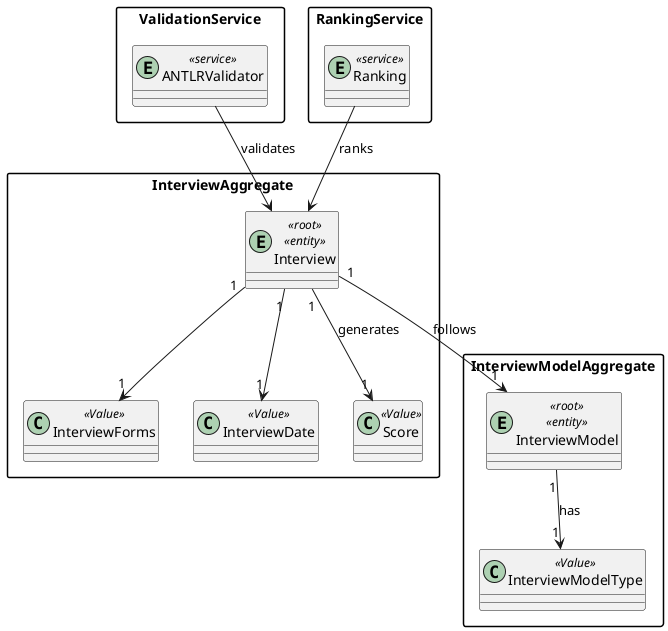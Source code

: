 @startuml

skinparam packageStyle rectangle


'InterviewModelAggregate
package InterviewModelAggregate {
entity InterviewModel<<root>> <<entity>> {
}

class InterviewModelType <<Value>>{}
}


'InterviewAggregate
package InterviewAggregate {

  entity Interview <<root>> <<entity>>{

  }

  class InterviewForms <<Value>> {

  }

  class InterviewDate <<Value>> {

  }

  class Score <<Value>> {
  }
}

  'ValidationServiceAggregate
  package ValidationService {
     entity ANTLRValidator <<service>> {
     }
  }

   'RankingServiceAggregate
    package RankingService {
    entity Ranking <<service>> {
    }
    }


Interview "1" --> "1" Score : generates
Interview "1" --> "1" InterviewForms
Interview "1" --> "1" InterviewDate

InterviewModel "1" --> "1" InterviewModelType : has
Interview "1" --> "1" InterviewModel : follows

ANTLRValidator --> Interview : validates

Ranking --> Interview : ranks

@enduml